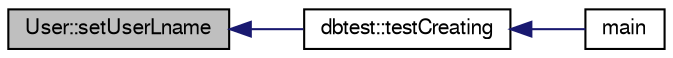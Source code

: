 digraph "User::setUserLname"
{
  edge [fontname="FreeSans",fontsize="10",labelfontname="FreeSans",labelfontsize="10"];
  node [fontname="FreeSans",fontsize="10",shape=record];
  rankdir="LR";
  Node3869 [label="User::setUserLname",height=0.2,width=0.4,color="black", fillcolor="grey75", style="filled", fontcolor="black"];
  Node3869 -> Node3870 [dir="back",color="midnightblue",fontsize="10",style="solid",fontname="FreeSans"];
  Node3870 [label="dbtest::testCreating",height=0.2,width=0.4,color="black", fillcolor="white", style="filled",URL="$classdbtest.html#a8193e88a7df657069c8a6bd09c8243b7"];
  Node3870 -> Node3871 [dir="back",color="midnightblue",fontsize="10",style="solid",fontname="FreeSans"];
  Node3871 [label="main",height=0.2,width=0.4,color="black", fillcolor="white", style="filled",URL="$test_8cpp.html#ae66f6b31b5ad750f1fe042a706a4e3d4"];
}
